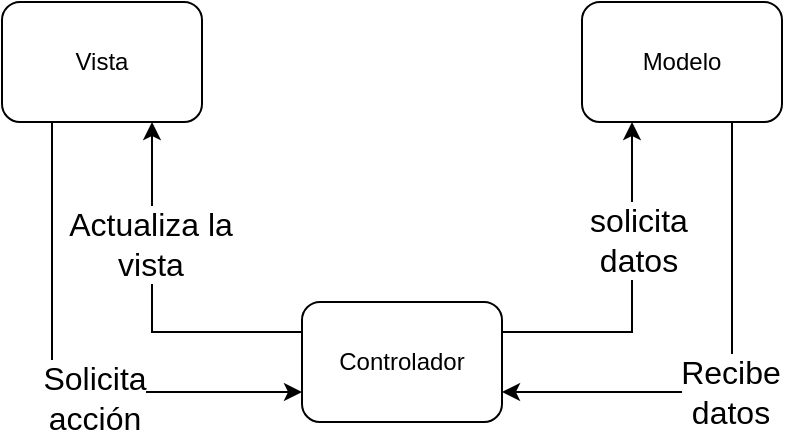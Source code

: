 <mxfile version="24.4.8" type="github">
  <diagram name="Page-1" id="42789a77-a242-8287-6e28-9cd8cfd52e62">
    <mxGraphModel dx="1434" dy="746" grid="1" gridSize="10" guides="1" tooltips="1" connect="1" arrows="1" fold="1" page="1" pageScale="1" pageWidth="1100" pageHeight="850" background="none" math="0" shadow="0">
      <root>
        <mxCell id="0" />
        <mxCell id="1" parent="0" />
        <mxCell id="FplRZ4Z4rtyI1NeGkcs9-15" style="edgeStyle=orthogonalEdgeStyle;rounded=0;orthogonalLoop=1;jettySize=auto;html=1;exitX=0.25;exitY=1;exitDx=0;exitDy=0;entryX=0;entryY=0.75;entryDx=0;entryDy=0;" edge="1" parent="1" source="FplRZ4Z4rtyI1NeGkcs9-6" target="FplRZ4Z4rtyI1NeGkcs9-12">
          <mxGeometry relative="1" as="geometry" />
        </mxCell>
        <mxCell id="FplRZ4Z4rtyI1NeGkcs9-19" value="&lt;font style=&quot;font-size: 16px;&quot;&gt;Solicita &lt;br&gt;acción&lt;br&gt;&lt;/font&gt;" style="edgeLabel;html=1;align=center;verticalAlign=middle;resizable=0;points=[];" vertex="1" connectable="0" parent="FplRZ4Z4rtyI1NeGkcs9-15">
          <mxGeometry x="0.2" y="-3" relative="1" as="geometry">
            <mxPoint as="offset" />
          </mxGeometry>
        </mxCell>
        <mxCell id="FplRZ4Z4rtyI1NeGkcs9-6" value="Vista" style="rounded=1;whiteSpace=wrap;html=1;" vertex="1" parent="1">
          <mxGeometry x="120" y="70" width="100" height="60" as="geometry" />
        </mxCell>
        <mxCell id="FplRZ4Z4rtyI1NeGkcs9-16" style="edgeStyle=orthogonalEdgeStyle;rounded=0;orthogonalLoop=1;jettySize=auto;html=1;exitX=0;exitY=0.25;exitDx=0;exitDy=0;entryX=0.75;entryY=1;entryDx=0;entryDy=0;" edge="1" parent="1" source="FplRZ4Z4rtyI1NeGkcs9-12" target="FplRZ4Z4rtyI1NeGkcs9-6">
          <mxGeometry relative="1" as="geometry" />
        </mxCell>
        <mxCell id="FplRZ4Z4rtyI1NeGkcs9-20" value="&lt;font style=&quot;font-size: 16px;&quot;&gt;Actualiza la&lt;br&gt;&lt;/font&gt;&lt;div style=&quot;font-size: 16px;&quot;&gt;&lt;font style=&quot;font-size: 16px;&quot;&gt;vista&lt;/font&gt;&lt;/div&gt;" style="edgeLabel;html=1;align=center;verticalAlign=middle;resizable=0;points=[];" vertex="1" connectable="0" parent="FplRZ4Z4rtyI1NeGkcs9-16">
          <mxGeometry x="0.325" y="1" relative="1" as="geometry">
            <mxPoint as="offset" />
          </mxGeometry>
        </mxCell>
        <mxCell id="FplRZ4Z4rtyI1NeGkcs9-18" style="edgeStyle=orthogonalEdgeStyle;rounded=0;orthogonalLoop=1;jettySize=auto;html=1;exitX=1;exitY=0.25;exitDx=0;exitDy=0;entryX=0.25;entryY=1;entryDx=0;entryDy=0;" edge="1" parent="1" source="FplRZ4Z4rtyI1NeGkcs9-12" target="FplRZ4Z4rtyI1NeGkcs9-13">
          <mxGeometry relative="1" as="geometry" />
        </mxCell>
        <mxCell id="FplRZ4Z4rtyI1NeGkcs9-21" value="&lt;font style=&quot;font-size: 16px;&quot;&gt;solicita&lt;br&gt;datos&lt;br&gt;&lt;/font&gt;" style="edgeLabel;html=1;align=center;verticalAlign=middle;resizable=0;points=[];" vertex="1" connectable="0" parent="FplRZ4Z4rtyI1NeGkcs9-18">
          <mxGeometry x="0.306" y="-3" relative="1" as="geometry">
            <mxPoint as="offset" />
          </mxGeometry>
        </mxCell>
        <mxCell id="FplRZ4Z4rtyI1NeGkcs9-12" value="Controlador" style="rounded=1;whiteSpace=wrap;html=1;" vertex="1" parent="1">
          <mxGeometry x="270" y="220" width="100" height="60" as="geometry" />
        </mxCell>
        <mxCell id="FplRZ4Z4rtyI1NeGkcs9-17" style="edgeStyle=orthogonalEdgeStyle;rounded=0;orthogonalLoop=1;jettySize=auto;html=1;exitX=0.75;exitY=1;exitDx=0;exitDy=0;entryX=1;entryY=0.75;entryDx=0;entryDy=0;" edge="1" parent="1" source="FplRZ4Z4rtyI1NeGkcs9-13" target="FplRZ4Z4rtyI1NeGkcs9-12">
          <mxGeometry relative="1" as="geometry" />
        </mxCell>
        <mxCell id="FplRZ4Z4rtyI1NeGkcs9-22" value="&lt;font style=&quot;font-size: 16px;&quot;&gt;Recibe&lt;br&gt;datos&lt;br&gt;&lt;/font&gt;" style="edgeLabel;html=1;align=center;verticalAlign=middle;resizable=0;points=[];" vertex="1" connectable="0" parent="FplRZ4Z4rtyI1NeGkcs9-17">
          <mxGeometry x="0.088" relative="1" as="geometry">
            <mxPoint as="offset" />
          </mxGeometry>
        </mxCell>
        <mxCell id="FplRZ4Z4rtyI1NeGkcs9-13" value="&lt;div&gt;Modelo&lt;/div&gt;" style="rounded=1;whiteSpace=wrap;html=1;" vertex="1" parent="1">
          <mxGeometry x="410" y="70" width="100" height="60" as="geometry" />
        </mxCell>
      </root>
    </mxGraphModel>
  </diagram>
</mxfile>
